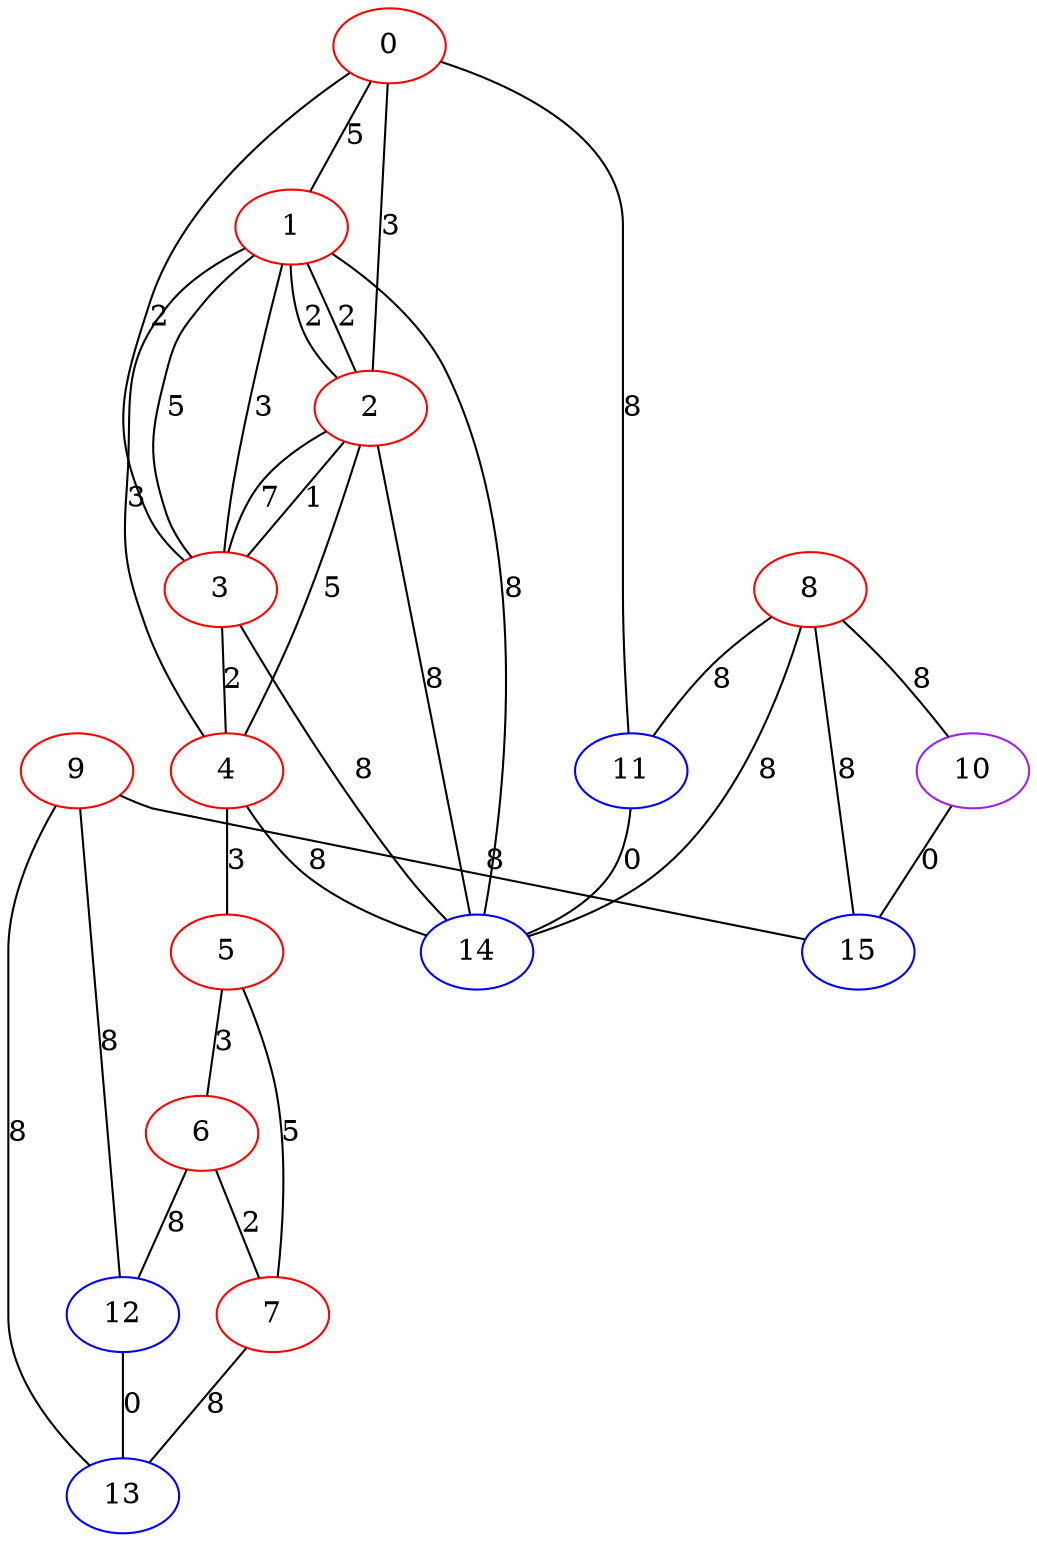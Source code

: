 graph "" {
0 [color=red, weight=1];
1 [color=red, weight=1];
2 [color=red, weight=1];
3 [color=red, weight=1];
4 [color=red, weight=1];
5 [color=red, weight=1];
6 [color=red, weight=1];
7 [color=red, weight=1];
8 [color=red, weight=1];
9 [color=red, weight=1];
10 [color=purple, weight=4];
11 [color=blue, weight=3];
12 [color=blue, weight=3];
13 [color=blue, weight=3];
14 [color=blue, weight=3];
15 [color=blue, weight=3];
0 -- 11  [key=0, label=8];
0 -- 1  [key=0, label=5];
0 -- 2  [key=0, label=3];
0 -- 3  [key=0, label=2];
1 -- 2  [key=0, label=2];
1 -- 2  [key=1, label=2];
1 -- 3  [key=0, label=5];
1 -- 3  [key=1, label=3];
1 -- 4  [key=0, label=3];
1 -- 14  [key=0, label=8];
2 -- 3  [key=0, label=7];
2 -- 3  [key=1, label=1];
2 -- 4  [key=0, label=5];
2 -- 14  [key=0, label=8];
3 -- 4  [key=0, label=2];
3 -- 14  [key=0, label=8];
4 -- 5  [key=0, label=3];
4 -- 14  [key=0, label=8];
5 -- 6  [key=0, label=3];
5 -- 7  [key=0, label=5];
6 -- 12  [key=0, label=8];
6 -- 7  [key=0, label=2];
7 -- 13  [key=0, label=8];
8 -- 10  [key=0, label=8];
8 -- 11  [key=0, label=8];
8 -- 14  [key=0, label=8];
8 -- 15  [key=0, label=8];
9 -- 12  [key=0, label=8];
9 -- 13  [key=0, label=8];
9 -- 15  [key=0, label=8];
10 -- 15  [key=0, label=0];
11 -- 14  [key=0, label=0];
12 -- 13  [key=0, label=0];
}
